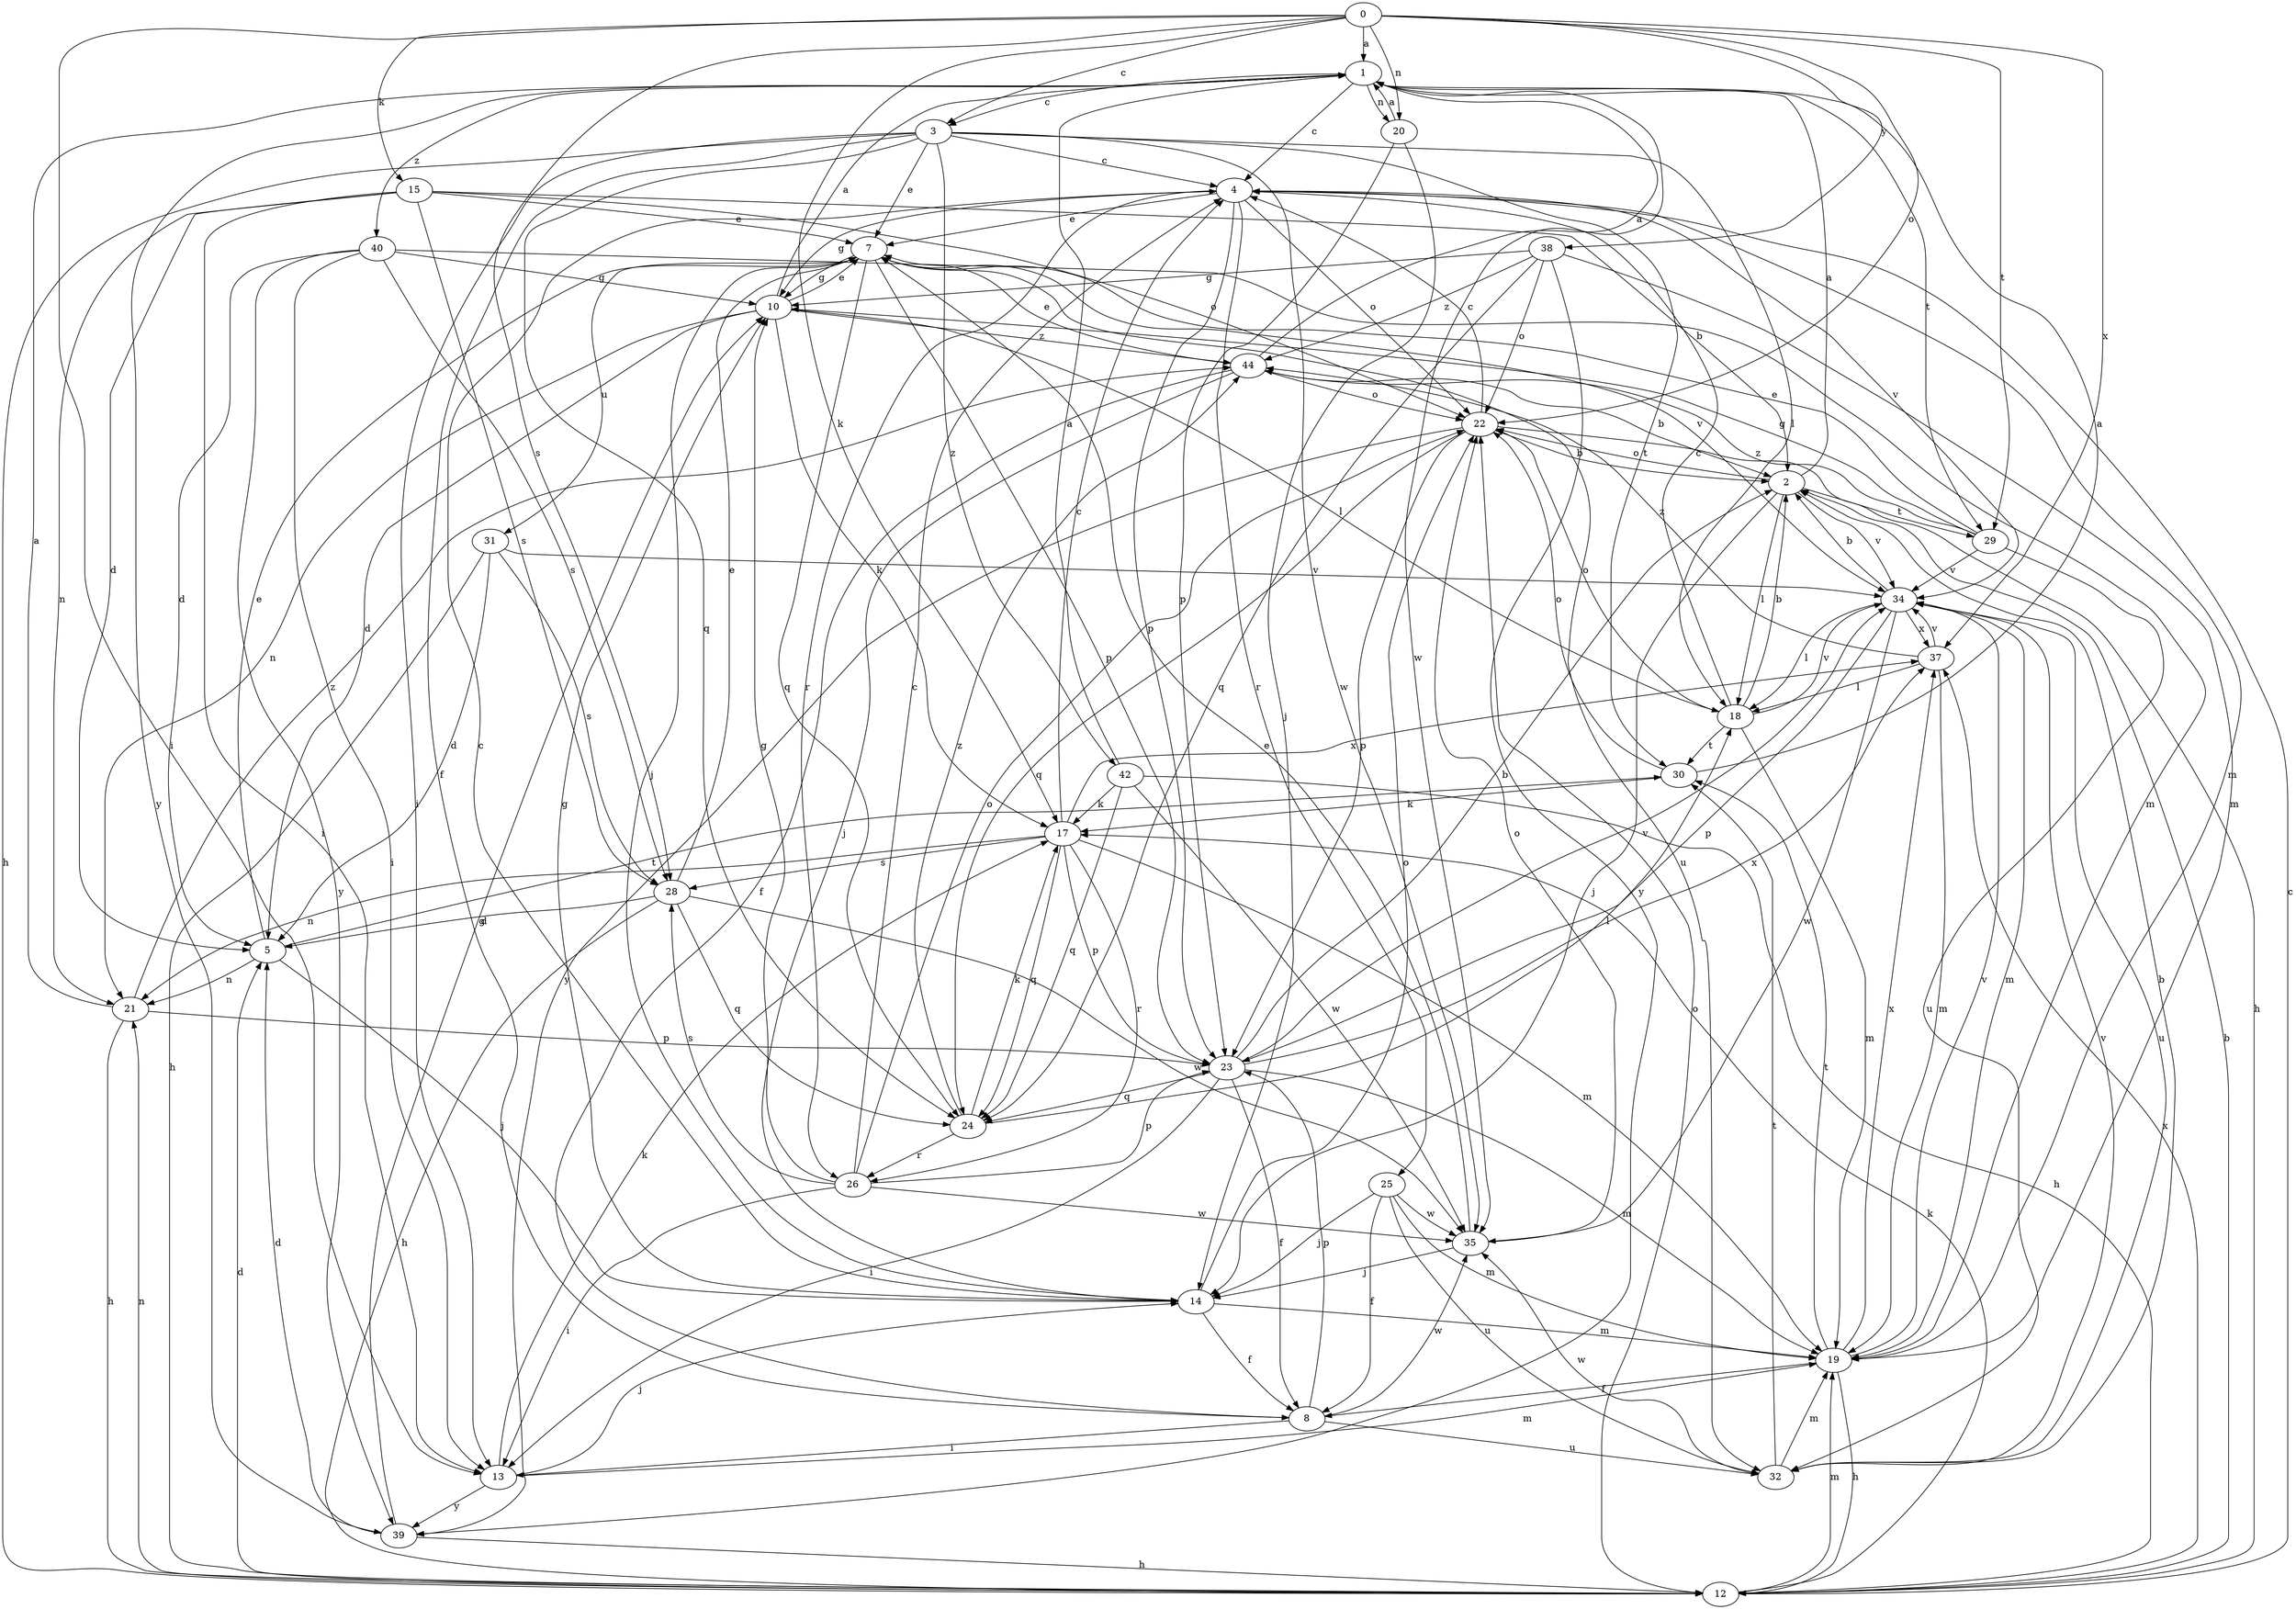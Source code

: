strict digraph  {
0;
1;
2;
3;
4;
5;
7;
8;
10;
12;
13;
14;
15;
17;
18;
19;
20;
21;
22;
23;
24;
25;
26;
28;
29;
30;
31;
32;
34;
35;
37;
38;
39;
40;
42;
44;
0 -> 1  [label=a];
0 -> 3  [label=c];
0 -> 13  [label=i];
0 -> 15  [label=k];
0 -> 17  [label=k];
0 -> 20  [label=n];
0 -> 22  [label=o];
0 -> 28  [label=s];
0 -> 29  [label=t];
0 -> 37  [label=x];
0 -> 38  [label=y];
1 -> 3  [label=c];
1 -> 4  [label=c];
1 -> 20  [label=n];
1 -> 29  [label=t];
1 -> 35  [label=w];
1 -> 39  [label=y];
1 -> 40  [label=z];
2 -> 1  [label=a];
2 -> 14  [label=j];
2 -> 18  [label=l];
2 -> 22  [label=o];
2 -> 29  [label=t];
2 -> 34  [label=v];
3 -> 4  [label=c];
3 -> 7  [label=e];
3 -> 8  [label=f];
3 -> 12  [label=h];
3 -> 13  [label=i];
3 -> 18  [label=l];
3 -> 24  [label=q];
3 -> 30  [label=t];
3 -> 35  [label=w];
3 -> 42  [label=z];
4 -> 7  [label=e];
4 -> 10  [label=g];
4 -> 19  [label=m];
4 -> 22  [label=o];
4 -> 23  [label=p];
4 -> 25  [label=r];
4 -> 26  [label=r];
4 -> 34  [label=v];
5 -> 7  [label=e];
5 -> 14  [label=j];
5 -> 21  [label=n];
5 -> 30  [label=t];
7 -> 10  [label=g];
7 -> 14  [label=j];
7 -> 23  [label=p];
7 -> 24  [label=q];
7 -> 31  [label=u];
7 -> 32  [label=u];
7 -> 34  [label=v];
8 -> 13  [label=i];
8 -> 23  [label=p];
8 -> 32  [label=u];
8 -> 35  [label=w];
10 -> 1  [label=a];
10 -> 5  [label=d];
10 -> 7  [label=e];
10 -> 17  [label=k];
10 -> 18  [label=l];
10 -> 21  [label=n];
10 -> 44  [label=z];
12 -> 2  [label=b];
12 -> 4  [label=c];
12 -> 5  [label=d];
12 -> 17  [label=k];
12 -> 19  [label=m];
12 -> 21  [label=n];
12 -> 22  [label=o];
12 -> 37  [label=x];
13 -> 14  [label=j];
13 -> 17  [label=k];
13 -> 19  [label=m];
13 -> 39  [label=y];
14 -> 4  [label=c];
14 -> 8  [label=f];
14 -> 10  [label=g];
14 -> 19  [label=m];
14 -> 22  [label=o];
15 -> 2  [label=b];
15 -> 5  [label=d];
15 -> 7  [label=e];
15 -> 13  [label=i];
15 -> 21  [label=n];
15 -> 22  [label=o];
15 -> 28  [label=s];
17 -> 4  [label=c];
17 -> 19  [label=m];
17 -> 21  [label=n];
17 -> 23  [label=p];
17 -> 24  [label=q];
17 -> 26  [label=r];
17 -> 28  [label=s];
17 -> 37  [label=x];
18 -> 2  [label=b];
18 -> 4  [label=c];
18 -> 19  [label=m];
18 -> 22  [label=o];
18 -> 30  [label=t];
18 -> 34  [label=v];
19 -> 8  [label=f];
19 -> 12  [label=h];
19 -> 30  [label=t];
19 -> 34  [label=v];
19 -> 37  [label=x];
20 -> 1  [label=a];
20 -> 14  [label=j];
20 -> 23  [label=p];
21 -> 1  [label=a];
21 -> 12  [label=h];
21 -> 23  [label=p];
21 -> 44  [label=z];
22 -> 2  [label=b];
22 -> 4  [label=c];
22 -> 12  [label=h];
22 -> 23  [label=p];
22 -> 24  [label=q];
22 -> 39  [label=y];
23 -> 2  [label=b];
23 -> 8  [label=f];
23 -> 13  [label=i];
23 -> 19  [label=m];
23 -> 24  [label=q];
23 -> 34  [label=v];
23 -> 37  [label=x];
24 -> 17  [label=k];
24 -> 18  [label=l];
24 -> 26  [label=r];
24 -> 44  [label=z];
25 -> 8  [label=f];
25 -> 14  [label=j];
25 -> 19  [label=m];
25 -> 32  [label=u];
25 -> 35  [label=w];
26 -> 4  [label=c];
26 -> 10  [label=g];
26 -> 13  [label=i];
26 -> 22  [label=o];
26 -> 23  [label=p];
26 -> 28  [label=s];
26 -> 35  [label=w];
28 -> 5  [label=d];
28 -> 7  [label=e];
28 -> 12  [label=h];
28 -> 24  [label=q];
28 -> 35  [label=w];
29 -> 7  [label=e];
29 -> 10  [label=g];
29 -> 32  [label=u];
29 -> 34  [label=v];
29 -> 44  [label=z];
30 -> 1  [label=a];
30 -> 17  [label=k];
30 -> 22  [label=o];
31 -> 5  [label=d];
31 -> 12  [label=h];
31 -> 28  [label=s];
31 -> 34  [label=v];
32 -> 2  [label=b];
32 -> 19  [label=m];
32 -> 30  [label=t];
32 -> 34  [label=v];
32 -> 35  [label=w];
34 -> 2  [label=b];
34 -> 18  [label=l];
34 -> 19  [label=m];
34 -> 23  [label=p];
34 -> 32  [label=u];
34 -> 35  [label=w];
34 -> 37  [label=x];
35 -> 7  [label=e];
35 -> 14  [label=j];
35 -> 22  [label=o];
37 -> 18  [label=l];
37 -> 19  [label=m];
37 -> 34  [label=v];
37 -> 44  [label=z];
38 -> 10  [label=g];
38 -> 19  [label=m];
38 -> 22  [label=o];
38 -> 24  [label=q];
38 -> 39  [label=y];
38 -> 44  [label=z];
39 -> 5  [label=d];
39 -> 10  [label=g];
39 -> 12  [label=h];
40 -> 5  [label=d];
40 -> 10  [label=g];
40 -> 13  [label=i];
40 -> 19  [label=m];
40 -> 28  [label=s];
40 -> 39  [label=y];
42 -> 1  [label=a];
42 -> 12  [label=h];
42 -> 17  [label=k];
42 -> 24  [label=q];
42 -> 35  [label=w];
44 -> 1  [label=a];
44 -> 2  [label=b];
44 -> 7  [label=e];
44 -> 8  [label=f];
44 -> 14  [label=j];
44 -> 22  [label=o];
}

